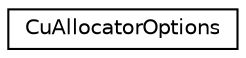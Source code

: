 digraph "Graphical Class Hierarchy"
{
  edge [fontname="Helvetica",fontsize="10",labelfontname="Helvetica",labelfontsize="10"];
  node [fontname="Helvetica",fontsize="10",shape=record];
  rankdir="LR";
  Node0 [label="CuAllocatorOptions",height=0.2,width=0.4,color="black", fillcolor="white", style="filled",URL="$structkaldi_1_1CuAllocatorOptions.html"];
}
